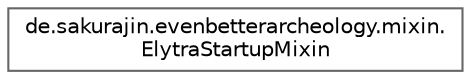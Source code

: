 digraph "Graphical Class Hierarchy"
{
 // LATEX_PDF_SIZE
  bgcolor="transparent";
  edge [fontname=Helvetica,fontsize=10,labelfontname=Helvetica,labelfontsize=10];
  node [fontname=Helvetica,fontsize=10,shape=box,height=0.2,width=0.4];
  rankdir="LR";
  Node0 [label="de.sakurajin.evenbetterarcheology.mixin.\lElytraStartupMixin",height=0.2,width=0.4,color="grey40", fillcolor="white", style="filled",URL="$classde_1_1sakurajin_1_1evenbetterarcheology_1_1mixin_1_1ElytraStartupMixin.html",tooltip=" "];
}
